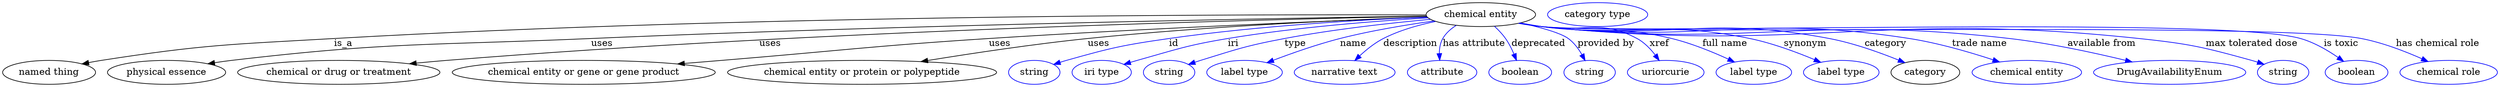 digraph {
	graph [bb="0,0,3732.3,123"];
	node [label="\N"];
	"chemical entity"	[height=0.5,
		label="chemical entity",
		pos="2211.5,105",
		width=2.2748];
	"named thing"	[height=0.5,
		pos="69.544,18",
		width=1.9318];
	"chemical entity" -> "named thing"	[label=is_a,
		lp="510.54,61.5",
		pos="e,119.53,30.683 2129.3,104.48 1882.2,105.47 1123.9,105.1 496.54,69 341.44,60.076 302.08,59.716 148.54,36 142.36,35.044 135.93,33.905 \
129.52,32.676"];
	"physical essence"	[height=0.5,
		pos="245.54,18",
		width=2.4553];
	"chemical entity" -> "physical essence"	[label=uses,
		lp="896.04,61.5",
		pos="e,307.6,30.828 2130,102.86 1921.8,99.72 1353,89.79 879.54,69 641.1,58.53 580.6,63.772 343.54,36 335.16,35.018 326.41,33.791 317.73,\
32.449"];
	"chemical or drug or treatment"	[height=0.5,
		pos="503.54,18",
		width=4.2066];
	"chemical entity" -> "chemical or drug or treatment"	[label=uses,
		lp="1148,61.5",
		pos="e,608.9,30.939 2130,102.56 1899.5,98.038 1223.2,81.574 663.54,36 649.18,34.83 634.11,33.442 619.19,31.97"];
	"chemical entity or gene or gene product"	[height=0.5,
		pos="869.54,18",
		width=5.4703];
	"chemical entity" -> "chemical entity or gene or gene product"	[label=uses,
		lp="1492,61.5",
		pos="e,1010.3,30.614 2131.4,101.1 1996.2,96.01 1713.9,84.497 1475.5,69 1297.5,57.428 1253.3,50.669 1075.5,36 1057.7,34.524 1038.9,32.976 \
1020.3,31.441"];
	"chemical entity or protein or polypeptide"	[height=0.5,
		pos="1285.5,18",
		width=5.5967];
	"chemical entity" -> "chemical entity or protein or polypeptide"	[label=uses,
		lp="1641,61.5",
		pos="e,1374.1,34.221 2131.1,101.42 2017.9,97.279 1805,87.657 1624.5,69 1543.4,60.608 1451.8,46.849 1384.3,35.886"];
	id	[color=blue,
		height=0.5,
		label=string,
		pos="1543.5,18",
		width=1.0652];
	"chemical entity" -> id	[color=blue,
		label=id,
		lp="1754.5,61.5",
		pos="e,1572.5,29.96 2131.1,101.19 2038.3,97.186 1881.3,88.105 1747.5,69 1677.4,58.979 1659.8,55.205 1591.5,36 1588.4,35.126 1585.2,34.155 \
1582,33.133",
		style=solid];
	iri	[color=blue,
		height=0.5,
		label="iri type",
		pos="1644.5,18",
		width=1.2277];
	"chemical entity" -> iri	[color=blue,
		label=iri,
		lp="1840.5,61.5",
		pos="e,1678.1,29.955 2132.3,100.14 2055.4,95.572 1935.3,86.304 1832.5,69 1782.1,60.508 1725.5,44.562 1687.8,32.955",
		style=solid];
	type	[color=blue,
		height=0.5,
		label=string,
		pos="1745.5,18",
		width=1.0652];
	"chemical entity" -> type	[color=blue,
		label=type,
		lp="1932.5,61.5",
		pos="e,1774.5,29.917 2135.9,98.007 2076.1,92.548 1990.5,83.154 1916.5,69 1860.5,58.28 1847,53.048 1792.5,36 1789.8,35.137 1787,34.211 \
1784.1,33.252",
		style=solid];
	name	[color=blue,
		height=0.5,
		label="label type",
		pos="1858.5,18",
		width=1.5707];
	"chemical entity" -> name	[color=blue,
		label=name,
		lp="2019.5,61.5",
		pos="e,1891.6,32.618 2141.2,95.571 2099.6,89.801 2046.1,81.008 1999.5,69 1965.8,60.304 1928.7,46.988 1901,36.283",
		style=solid];
	description	[color=blue,
		height=0.5,
		label="narrative text",
		pos="2008.5,18",
		width=2.0943];
	"chemical entity" -> description	[color=blue,
		label=description,
		lp="2106,61.5",
		pos="e,2023.4,35.753 2143.7,94.816 2118.2,89.575 2089.6,81.462 2065.5,69 2052.8,62.41 2040.6,52.38 2030.8,43.029",
		style=solid];
	"has attribute"	[color=blue,
		height=0.5,
		label=attribute,
		pos="2153.5,18",
		width=1.4443];
	"chemical entity" -> "has attribute"	[color=blue,
		label="has attribute",
		lp="2201.5,61.5",
		pos="e,2150,36.296 2174.6,88.738 2166.6,83.664 2159.2,77.163 2154.5,69 2150.7,62.266 2149.4,54.14 2149.4,46.414",
		style=solid];
	deprecated	[color=blue,
		height=0.5,
		label=boolean,
		pos="2270.5,18",
		width=1.2999];
	"chemical entity" -> deprecated	[color=blue,
		label=deprecated,
		lp="2298,61.5",
		pos="e,2265,36.09 2231.9,87.499 2237.8,82.04 2243.9,75.65 2248.5,69 2253.5,61.914 2257.8,53.514 2261.1,45.641",
		style=solid];
	"provided by"	[color=blue,
		height=0.5,
		label=string,
		pos="2373.5,18",
		width=1.0652];
	"chemical entity" -> "provided by"	[color=blue,
		label="provided by",
		lp="2399,61.5",
		pos="e,2366.8,36.203 2271.1,92.54 2300,86.113 2330.9,77.663 2342.5,69 2350.7,62.921 2357.3,53.975 2362.2,45.324",
		style=solid];
	xref	[color=blue,
		height=0.5,
		label=uriorcurie,
		pos="2487.5,18",
		width=1.5887];
	"chemical entity" -> xref	[color=blue,
		label=xref,
		lp="2478,61.5",
		pos="e,2478.1,35.819 2270.7,92.424 2281.3,90.502 2292.2,88.612 2302.5,87 2365.8,77.114 2389.3,99.636 2445.5,69 2456.2,63.188 2465.3,53.478 \
2472.3,44.152",
		style=solid];
	"full name"	[color=blue,
		height=0.5,
		label="label type",
		pos="2619.5,18",
		width=1.5707];
	"chemical entity" -> "full name"	[color=blue,
		label="full name",
		lp="2576,61.5",
		pos="e,2590.5,33.636 2269.7,92.316 2280.6,90.361 2291.9,88.488 2302.5,87 2388.3,75.037 2412.4,89.525 2496.5,69 2525.9,61.845 2557.4,48.926 \
2581.2,38.012",
		style=solid];
	synonym	[color=blue,
		height=0.5,
		label="label type",
		pos="2750.5,18",
		width=1.5707];
	"chemical entity" -> synonym	[color=blue,
		label=synonym,
		lp="2696.5,61.5",
		pos="e,2719.7,33.193 2269.1,92.1 2280.2,90.141 2291.7,88.322 2302.5,87 2440,70.254 2478,97.032 2613.5,69 2647.1,62.06 2683.5,48.478 2710.3,\
37.219",
		style=solid];
	category	[height=0.5,
		pos="2876.5,18",
		width=1.4263];
	"chemical entity" -> category	[color=blue,
		label=category,
		lp="2817,61.5",
		pos="e,2846.1,32.511 2268.6,92.046 2279.8,90.066 2291.5,88.253 2302.5,87 2492.6,65.382 2544.6,104.75 2732.5,69 2768.7,62.12 2808.1,47.954 \
2836.5,36.452",
		style=solid];
	"trade name"	[color=blue,
		height=0.5,
		label="chemical entity",
		pos="3027.5,18",
		width=2.2748];
	"chemical entity" -> "trade name"	[color=blue,
		label="trade name",
		lp="2957.5,61.5",
		pos="e,2986.8,33.723 2268.6,91.965 2279.8,89.993 2291.5,88.203 2302.5,87 2545.7,60.467 2610.9,106.88 2852.5,69 2895.3,62.296 2942.4,48.452 \
2977,37.027",
		style=solid];
	"available from"	[color=blue,
		height=0.5,
		label=DrugAvailabilityEnum,
		pos="3241.5,18",
		width=3.1594];
	"chemical entity" -> "available from"	[color=blue,
		label="available from",
		lp="3141,61.5",
		pos="e,3185.5,33.715 2268.1,91.989 2279.5,89.988 2291.4,88.181 2302.5,87 2612,54.322 2693.4,105.01 3002.5,69 3061.7,62.108 3127.9,47.72 \
3175.6,36.14",
		style=solid];
	"max tolerated dose"	[color=blue,
		height=0.5,
		label=string,
		pos="3411.5,18",
		width=1.0652];
	"chemical entity" -> "max tolerated dose"	[color=blue,
		label="max tolerated dose",
		lp="3364.5,61.5",
		pos="e,3382.9,30.135 2268.1,91.939 2279.5,89.942 2291.4,88.15 2302.5,87 2697.9,46.373 2801.4,111.46 3196.5,69 3272.2,60.87 3291.2,56.334 \
3364.5,36 3367.5,35.191 3370.5,34.288 3373.5,33.329",
		style=solid];
	"is toxic"	[color=blue,
		height=0.5,
		label=boolean,
		pos="3521.5,18",
		width=1.2999];
	"chemical entity" -> "is toxic"	[color=blue,
		label="is toxic",
		lp="3498.5,61.5",
		pos="e,3502.2,34.529 2268.1,91.902 2279.5,89.908 2291.3,88.126 2302.5,87 2428,74.374 3316.2,103.42 3437.5,69 3457.9,63.217 3478.4,51.179 \
3494.1,40.364",
		style=solid];
	"has chemical role"	[color=blue,
		height=0.5,
		label="chemical role",
		pos="3659.5,18",
		width=2.022];
	"chemical entity" -> "has chemical role"	[color=blue,
		label="has chemical role",
		lp="3643,61.5",
		pos="e,3628.7,34.319 2268.1,91.891 2279.5,89.898 2291.3,88.12 2302.5,87 2438.1,73.442 3394.7,94.682 3528.5,69 3560.1,62.937 3594,49.814 \
3619.4,38.534",
		style=solid];
	"named thing_category"	[color=blue,
		height=0.5,
		label="category type",
		pos="2386.5,105",
		width=2.0762];
}
